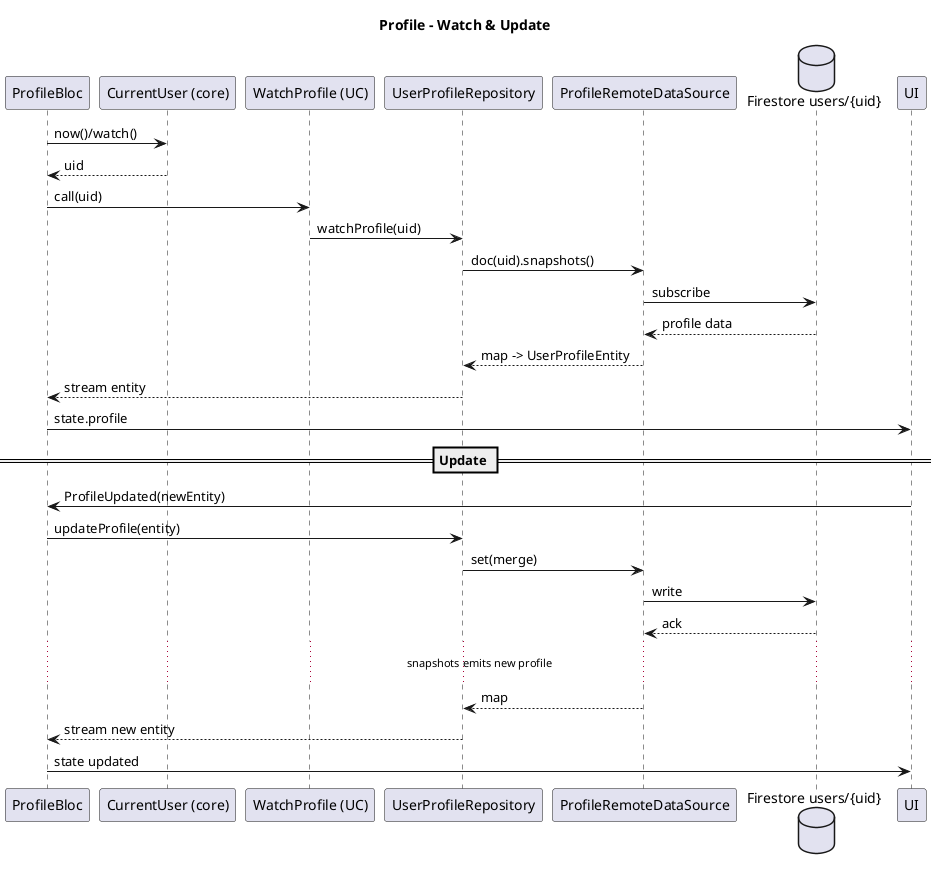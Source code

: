 @startuml
title Profile - Watch & Update

participant "ProfileBloc" as B
participant "CurrentUser (core)" as CU
participant "WatchProfile (UC)" as Wp
participant "UserProfileRepository" as Rp
participant "ProfileRemoteDataSource" as Dp
database "Firestore users/{uid}" as FU
participant "UI" as UI

B -> CU : now()/watch()
CU --> B : uid
B -> Wp : call(uid)
Wp -> Rp : watchProfile(uid)
Rp -> Dp : doc(uid).snapshots()
Dp -> FU : subscribe
FU --> Dp : profile data
Dp --> Rp : map -> UserProfileEntity
Rp --> B : stream entity
B -> UI : state.profile

== Update ==
UI -> B : ProfileUpdated(newEntity)
B -> Rp : updateProfile(entity)
Rp -> Dp : set(merge)
Dp -> FU : write
FU --> Dp : ack
... snapshots emits new profile ...
Dp --> Rp : map
Rp --> B : stream new entity
B -> UI : state updated

@enduml
